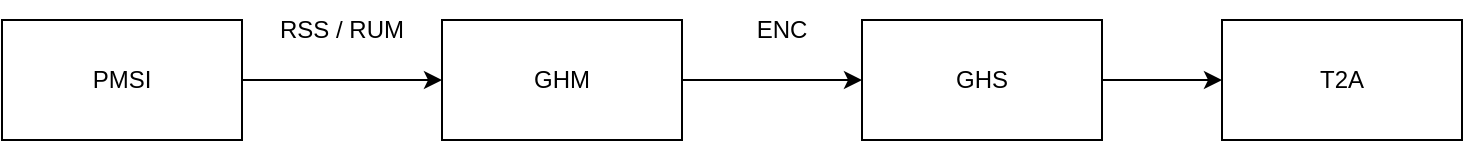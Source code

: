 <mxfile version="16.5.2" type="github" pages="2">
  <diagram id="pEpPIXN8fjlOHE0swHMZ" name="Page-1">
    <mxGraphModel dx="868" dy="450" grid="1" gridSize="10" guides="1" tooltips="1" connect="1" arrows="1" fold="1" page="1" pageScale="1" pageWidth="1169" pageHeight="827" math="0" shadow="0">
      <root>
        <mxCell id="0" />
        <mxCell id="1" parent="0" />
        <mxCell id="oNMjwTRkOBNo_UEQeui5-2" style="edgeStyle=orthogonalEdgeStyle;rounded=0;orthogonalLoop=1;jettySize=auto;html=1;entryX=0;entryY=0.5;entryDx=0;entryDy=0;" edge="1" parent="1" source="REdDxQZUkQAhge0i0_Ge-1" target="REdDxQZUkQAhge0i0_Ge-2">
          <mxGeometry relative="1" as="geometry" />
        </mxCell>
        <mxCell id="REdDxQZUkQAhge0i0_Ge-1" value="GHM" style="rounded=0;whiteSpace=wrap;html=1;" parent="1" vertex="1">
          <mxGeometry x="270" y="110" width="120" height="60" as="geometry" />
        </mxCell>
        <mxCell id="oNMjwTRkOBNo_UEQeui5-8" style="edgeStyle=orthogonalEdgeStyle;rounded=0;orthogonalLoop=1;jettySize=auto;html=1;entryX=0;entryY=0.5;entryDx=0;entryDy=0;" edge="1" parent="1" source="REdDxQZUkQAhge0i0_Ge-2" target="oNMjwTRkOBNo_UEQeui5-7">
          <mxGeometry relative="1" as="geometry" />
        </mxCell>
        <mxCell id="REdDxQZUkQAhge0i0_Ge-2" value="GHS" style="rounded=0;whiteSpace=wrap;html=1;" parent="1" vertex="1">
          <mxGeometry x="480" y="110" width="120" height="60" as="geometry" />
        </mxCell>
        <mxCell id="oNMjwTRkOBNo_UEQeui5-1" style="edgeStyle=orthogonalEdgeStyle;rounded=0;orthogonalLoop=1;jettySize=auto;html=1;" edge="1" parent="1" source="REdDxQZUkQAhge0i0_Ge-5" target="REdDxQZUkQAhge0i0_Ge-1">
          <mxGeometry relative="1" as="geometry" />
        </mxCell>
        <mxCell id="REdDxQZUkQAhge0i0_Ge-5" value="PMSI" style="rounded=0;whiteSpace=wrap;html=1;" parent="1" vertex="1">
          <mxGeometry x="50" y="110" width="120" height="60" as="geometry" />
        </mxCell>
        <mxCell id="oNMjwTRkOBNo_UEQeui5-3" value="RSS / RUM" style="text;html=1;strokeColor=none;fillColor=none;align=center;verticalAlign=middle;whiteSpace=wrap;rounded=0;" vertex="1" parent="1">
          <mxGeometry x="180" y="100" width="80" height="30" as="geometry" />
        </mxCell>
        <mxCell id="oNMjwTRkOBNo_UEQeui5-6" value="ENC " style="text;html=1;strokeColor=none;fillColor=none;align=center;verticalAlign=middle;whiteSpace=wrap;rounded=0;" vertex="1" parent="1">
          <mxGeometry x="400" y="100" width="80" height="30" as="geometry" />
        </mxCell>
        <mxCell id="oNMjwTRkOBNo_UEQeui5-7" value="T2A" style="rounded=0;whiteSpace=wrap;html=1;" vertex="1" parent="1">
          <mxGeometry x="660" y="110" width="120" height="60" as="geometry" />
        </mxCell>
      </root>
    </mxGraphModel>
  </diagram>
  <diagram id="3_cAaf1JO6WXbzpz-YbP" name="Page-2">
    <mxGraphModel dx="868" dy="450" grid="1" gridSize="10" guides="1" tooltips="1" connect="1" arrows="1" fold="1" page="1" pageScale="1" pageWidth="1169" pageHeight="827" math="0" shadow="0">
      <root>
        <mxCell id="wu8gszZe-gb1DjDhQaDQ-0" />
        <mxCell id="wu8gszZe-gb1DjDhQaDQ-1" parent="wu8gszZe-gb1DjDhQaDQ-0" />
      </root>
    </mxGraphModel>
  </diagram>
</mxfile>
